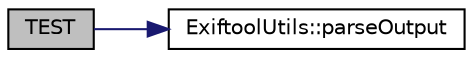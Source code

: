 digraph "TEST"
{
 // LATEX_PDF_SIZE
  edge [fontname="Helvetica",fontsize="10",labelfontname="Helvetica",labelfontsize="10"];
  node [fontname="Helvetica",fontsize="10",shape=record];
  rankdir="LR";
  Node1 [label="TEST",height=0.2,width=0.4,color="black", fillcolor="grey75", style="filled", fontcolor="black",tooltip=" "];
  Node1 -> Node2 [color="midnightblue",fontsize="10",style="solid",fontname="Helvetica"];
  Node2 [label="ExiftoolUtils::parseOutput",height=0.2,width=0.4,color="black", fillcolor="white", style="filled",URL="$namespace_exiftool_utils.html#a95985ff3a23e60b1de9ce045ae65a717",tooltip=" "];
}
